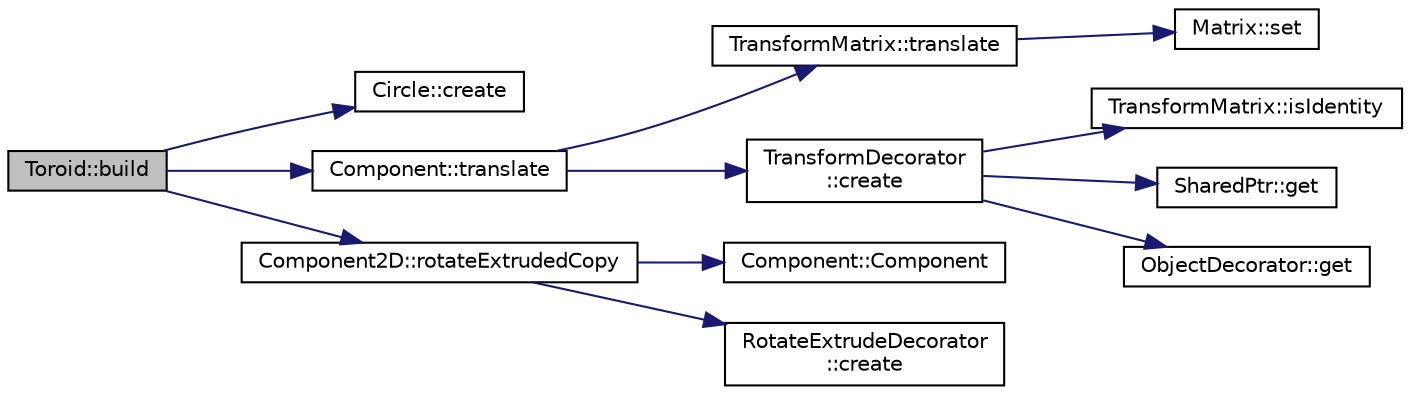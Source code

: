 digraph "Toroid::build"
{
  edge [fontname="Helvetica",fontsize="10",labelfontname="Helvetica",labelfontsize="10"];
  node [fontname="Helvetica",fontsize="10",shape=record];
  rankdir="LR";
  Node1 [label="Toroid::build",height=0.2,width=0.4,color="black", fillcolor="grey75", style="filled" fontcolor="black"];
  Node1 -> Node2 [color="midnightblue",fontsize="10",style="solid",fontname="Helvetica"];
  Node2 [label="Circle::create",height=0.2,width=0.4,color="black", fillcolor="white", style="filled",URL="$classCircle.html#ae688224dbe111decc3c1c931af89b23e",tooltip="Creates a Circle Object."];
  Node1 -> Node3 [color="midnightblue",fontsize="10",style="solid",fontname="Helvetica"];
  Node3 [label="Component::translate",height=0.2,width=0.4,color="black", fillcolor="white", style="filled",URL="$classComponent.html#a0df678527e9d0d65a749bbc5883a71af",tooltip="Translate the component."];
  Node3 -> Node4 [color="midnightblue",fontsize="10",style="solid",fontname="Helvetica"];
  Node4 [label="TransformMatrix::translate",height=0.2,width=0.4,color="black", fillcolor="white", style="filled",URL="$classTransformMatrix.html#ae2b5dc7c41da84953f791e12e0b22964",tooltip="performs a translation"];
  Node4 -> Node5 [color="midnightblue",fontsize="10",style="solid",fontname="Helvetica"];
  Node5 [label="Matrix::set",height=0.2,width=0.4,color="black", fillcolor="white", style="filled",URL="$classMatrix.html#a820d3e49ffea766faf310729803e1df1"];
  Node3 -> Node6 [color="midnightblue",fontsize="10",style="solid",fontname="Helvetica"];
  Node6 [label="TransformDecorator\l::create",height=0.2,width=0.4,color="black", fillcolor="white", style="filled",URL="$classTransformDecorator.html#a0aa4971660b91bebb8ad53e682b00bd1",tooltip="Default factory method."];
  Node6 -> Node7 [color="midnightblue",fontsize="10",style="solid",fontname="Helvetica"];
  Node7 [label="TransformMatrix::isIdentity",height=0.2,width=0.4,color="black", fillcolor="white", style="filled",URL="$classTransformMatrix.html#ae53e1d2436656a41d8689cd818a05f88",tooltip="checke if matrix equals identity"];
  Node6 -> Node8 [color="midnightblue",fontsize="10",style="solid",fontname="Helvetica"];
  Node8 [label="SharedPtr::get",height=0.2,width=0.4,color="black", fillcolor="white", style="filled",URL="$classSharedPtr.html#ac747048e189c896c11f0b436d02fc5e1",tooltip="Gets the pointer hold."];
  Node6 -> Node9 [color="midnightblue",fontsize="10",style="solid",fontname="Helvetica"];
  Node9 [label="ObjectDecorator::get",height=0.2,width=0.4,color="black", fillcolor="white", style="filled",URL="$classObjectDecorator.html#a0021fca00921a5a48b4507612dc65c74",tooltip="Get the internally hold pointer. Const version."];
  Node1 -> Node10 [color="midnightblue",fontsize="10",style="solid",fontname="Helvetica"];
  Node10 [label="Component2D::rotateExtrudedCopy",height=0.2,width=0.4,color="black", fillcolor="white", style="filled",URL="$classComponent2D.html#a198370c81a1f9f00aa14850baf89458f",tooltip="Rotate extrude the component."];
  Node10 -> Node11 [color="midnightblue",fontsize="10",style="solid",fontname="Helvetica"];
  Node11 [label="Component::Component",height=0.2,width=0.4,color="black", fillcolor="white", style="filled",URL="$classComponent.html#a8775db6d1a2c1afc2e77cd3c8f39da6f",tooltip="Default constructor."];
  Node10 -> Node12 [color="midnightblue",fontsize="10",style="solid",fontname="Helvetica"];
  Node12 [label="RotateExtrudeDecorator\l::create",height=0.2,width=0.4,color="black", fillcolor="white", style="filled",URL="$classRotateExtrudeDecorator.html#a256c941138e1c723ea42d978d082ffe7",tooltip="Default factory method."];
}
